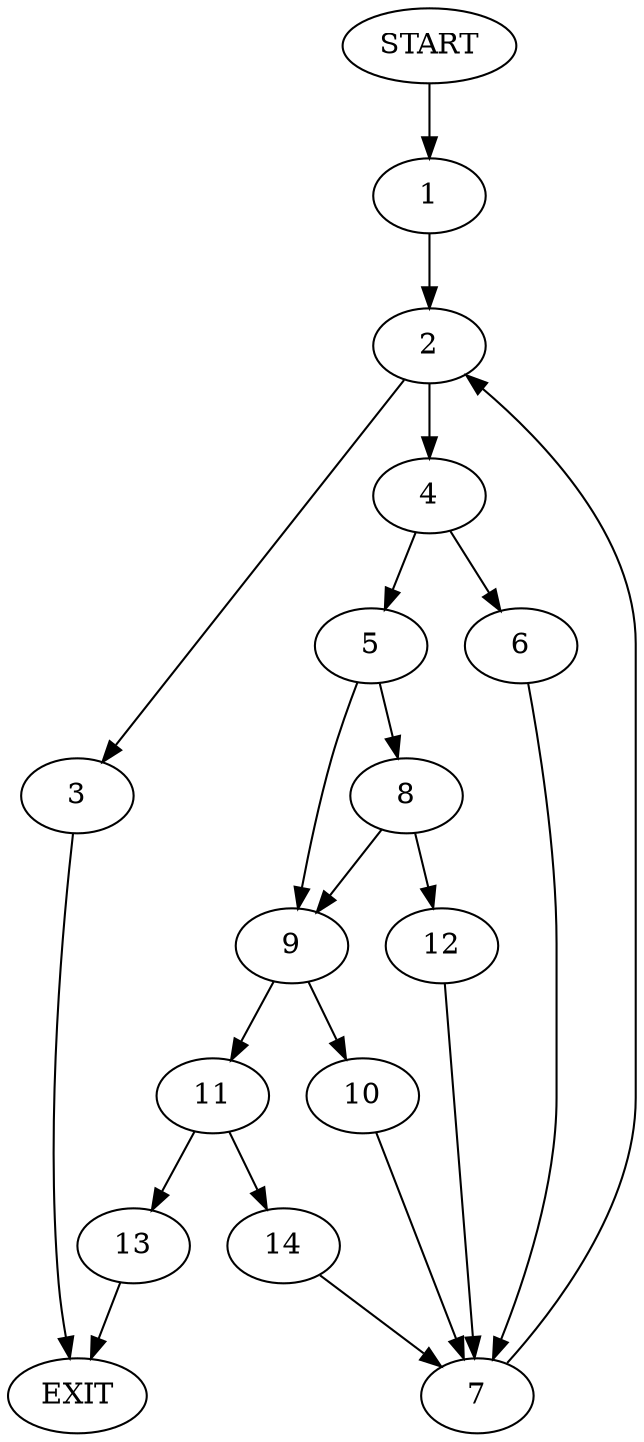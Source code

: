 digraph {
0 [label="START"]
15 [label="EXIT"]
0 -> 1
1 -> 2
2 -> 3
2 -> 4
3 -> 15
4 -> 5
4 -> 6
6 -> 7
5 -> 8
5 -> 9
7 -> 2
9 -> 10
9 -> 11
8 -> 12
8 -> 9
12 -> 7
11 -> 13
11 -> 14
10 -> 7
13 -> 15
14 -> 7
}
